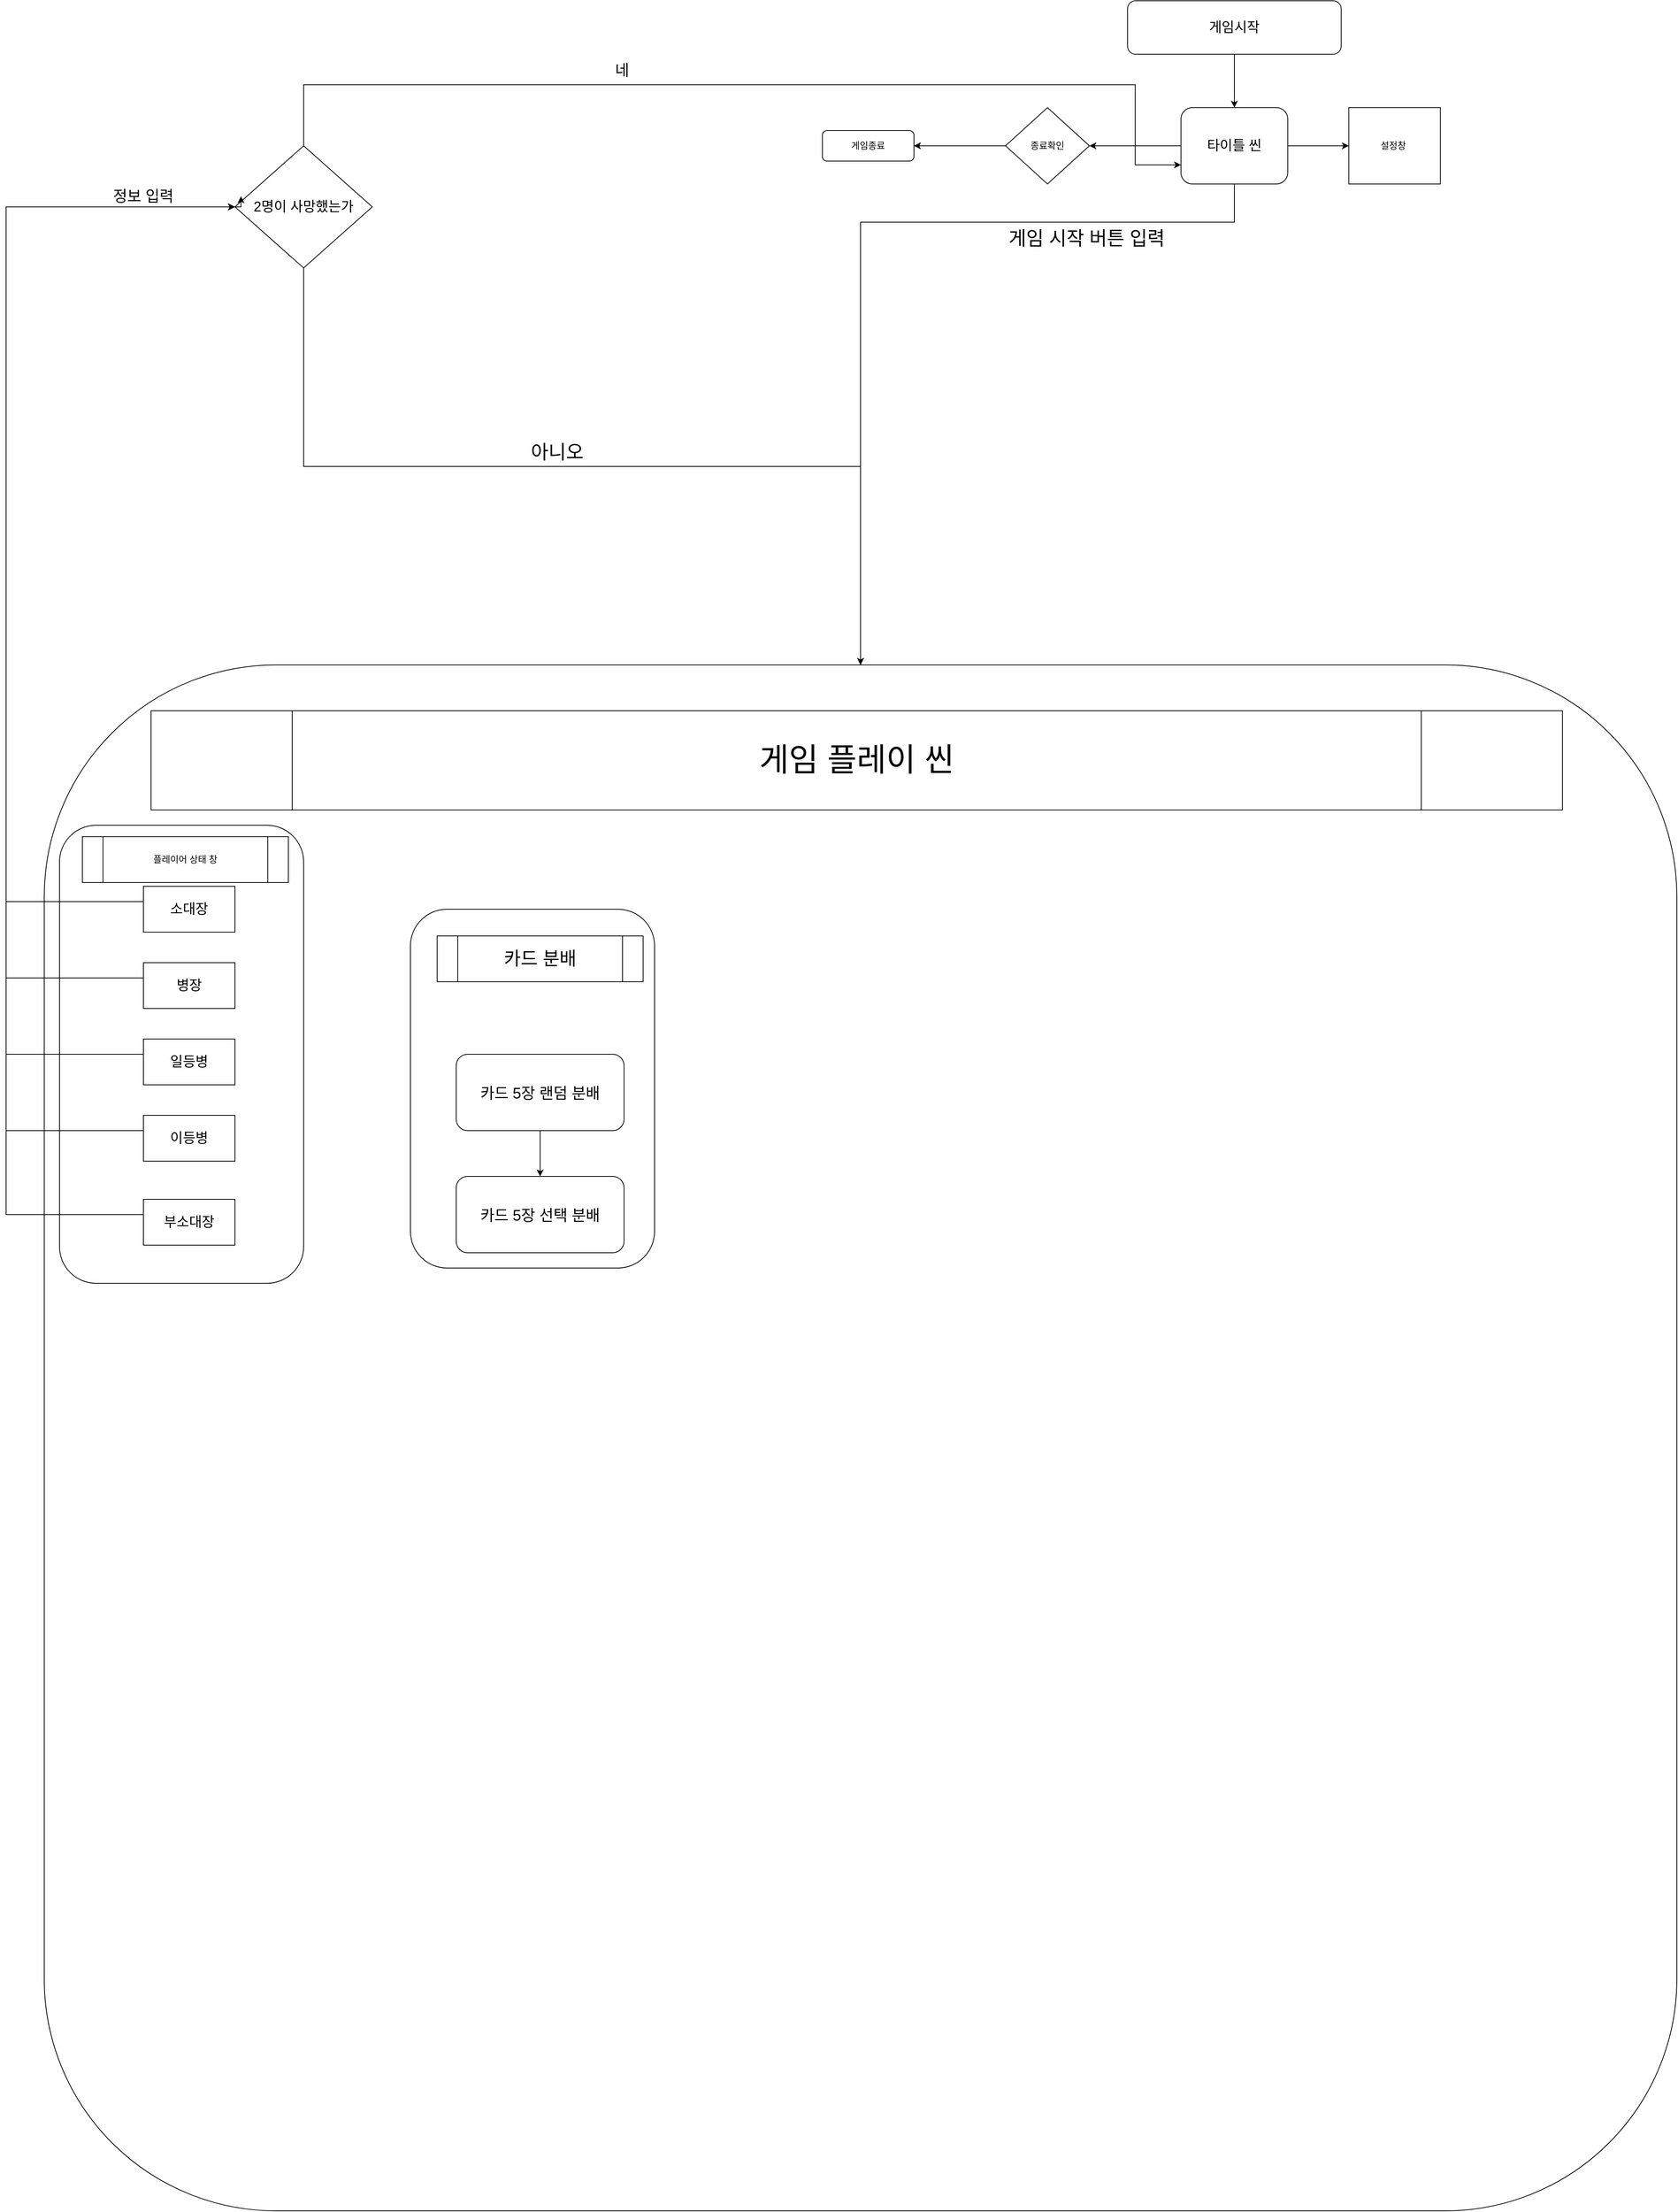<mxfile version="14.2.2" type="github">
  <diagram id="C5RBs43oDa-KdzZeNtuy" name="Page-1">
    <mxGraphModel dx="5209" dy="1985" grid="1" gridSize="10" guides="1" tooltips="1" connect="1" arrows="1" fold="1" page="1" pageScale="1" pageWidth="827" pageHeight="1169" math="0" shadow="0">
      <root>
        <mxCell id="WIyWlLk6GJQsqaUBKTNV-0" />
        <mxCell id="WIyWlLk6GJQsqaUBKTNV-1" parent="WIyWlLk6GJQsqaUBKTNV-0" />
        <mxCell id="hDGFuwB_ujLr0kbVoJyx-7" value="" style="rounded=1;whiteSpace=wrap;html=1;fontSize=12;glass=0;strokeWidth=1;shadow=0;" vertex="1" parent="WIyWlLk6GJQsqaUBKTNV-1">
          <mxGeometry x="-1350" y="880" width="2140" height="2025" as="geometry" />
        </mxCell>
        <mxCell id="hDGFuwB_ujLr0kbVoJyx-13" style="edgeStyle=orthogonalEdgeStyle;rounded=0;orthogonalLoop=1;jettySize=auto;html=1;entryX=0.5;entryY=0;entryDx=0;entryDy=0;strokeColor=#000000;" edge="1" parent="WIyWlLk6GJQsqaUBKTNV-1" source="WIyWlLk6GJQsqaUBKTNV-3" target="hDGFuwB_ujLr0kbVoJyx-7">
          <mxGeometry relative="1" as="geometry">
            <Array as="points">
              <mxPoint x="210" y="300" />
              <mxPoint x="-280" y="300" />
            </Array>
          </mxGeometry>
        </mxCell>
        <mxCell id="WIyWlLk6GJQsqaUBKTNV-3" value="&lt;font style=&quot;font-size: 18px&quot;&gt;타이틀 씬&lt;/font&gt;" style="rounded=1;whiteSpace=wrap;html=1;fontSize=12;glass=0;strokeWidth=1;shadow=0;" parent="WIyWlLk6GJQsqaUBKTNV-1" vertex="1">
          <mxGeometry x="140" y="150" width="140" height="100" as="geometry" />
        </mxCell>
        <mxCell id="hDGFuwB_ujLr0kbVoJyx-1" style="edgeStyle=orthogonalEdgeStyle;rounded=0;orthogonalLoop=1;jettySize=auto;html=1;entryX=0.5;entryY=0;entryDx=0;entryDy=0;" edge="1" parent="WIyWlLk6GJQsqaUBKTNV-1" source="hDGFuwB_ujLr0kbVoJyx-0" target="WIyWlLk6GJQsqaUBKTNV-3">
          <mxGeometry relative="1" as="geometry" />
        </mxCell>
        <mxCell id="hDGFuwB_ujLr0kbVoJyx-0" value="&lt;font style=&quot;font-size: 18px&quot;&gt;게임시작&lt;/font&gt;" style="rounded=1;whiteSpace=wrap;html=1;" vertex="1" parent="WIyWlLk6GJQsqaUBKTNV-1">
          <mxGeometry x="70" y="10" width="280" height="70" as="geometry" />
        </mxCell>
        <mxCell id="hDGFuwB_ujLr0kbVoJyx-2" value="" style="endArrow=classic;html=1;strokeColor=#000000;exitX=0;exitY=0.5;exitDx=0;exitDy=0;entryX=1;entryY=0.5;entryDx=0;entryDy=0;" edge="1" parent="WIyWlLk6GJQsqaUBKTNV-1" source="WIyWlLk6GJQsqaUBKTNV-3" target="hDGFuwB_ujLr0kbVoJyx-5">
          <mxGeometry width="50" height="50" relative="1" as="geometry">
            <mxPoint x="130" y="200" as="sourcePoint" />
            <mxPoint x="10" y="200" as="targetPoint" />
          </mxGeometry>
        </mxCell>
        <mxCell id="hDGFuwB_ujLr0kbVoJyx-3" value="게임종료" style="rounded=1;whiteSpace=wrap;html=1;" vertex="1" parent="WIyWlLk6GJQsqaUBKTNV-1">
          <mxGeometry x="-330" y="180" width="120" height="40" as="geometry" />
        </mxCell>
        <mxCell id="hDGFuwB_ujLr0kbVoJyx-6" style="edgeStyle=orthogonalEdgeStyle;rounded=0;orthogonalLoop=1;jettySize=auto;html=1;strokeColor=#000000;" edge="1" parent="WIyWlLk6GJQsqaUBKTNV-1" source="hDGFuwB_ujLr0kbVoJyx-5">
          <mxGeometry relative="1" as="geometry">
            <mxPoint x="-210" y="200" as="targetPoint" />
            <Array as="points">
              <mxPoint x="-190" y="200" />
              <mxPoint x="-190" y="200" />
            </Array>
          </mxGeometry>
        </mxCell>
        <mxCell id="hDGFuwB_ujLr0kbVoJyx-5" value="종료확인" style="rhombus;whiteSpace=wrap;html=1;" vertex="1" parent="WIyWlLk6GJQsqaUBKTNV-1">
          <mxGeometry x="-90" y="150" width="110" height="100" as="geometry" />
        </mxCell>
        <mxCell id="hDGFuwB_ujLr0kbVoJyx-9" value="" style="endArrow=classic;html=1;strokeColor=#000000;exitX=1;exitY=0.5;exitDx=0;exitDy=0;entryX=0;entryY=0.5;entryDx=0;entryDy=0;" edge="1" parent="WIyWlLk6GJQsqaUBKTNV-1" source="WIyWlLk6GJQsqaUBKTNV-3">
          <mxGeometry width="50" height="50" relative="1" as="geometry">
            <mxPoint x="300" y="240" as="sourcePoint" />
            <mxPoint x="360" y="200" as="targetPoint" />
          </mxGeometry>
        </mxCell>
        <mxCell id="hDGFuwB_ujLr0kbVoJyx-10" value="설정창&amp;nbsp;" style="rounded=0;whiteSpace=wrap;html=1;" vertex="1" parent="WIyWlLk6GJQsqaUBKTNV-1">
          <mxGeometry x="360" y="150" width="120" height="100" as="geometry" />
        </mxCell>
        <mxCell id="hDGFuwB_ujLr0kbVoJyx-79" style="edgeStyle=orthogonalEdgeStyle;rounded=0;orthogonalLoop=1;jettySize=auto;html=1;entryX=0;entryY=0.75;entryDx=0;entryDy=0;strokeColor=#000000;" edge="1" parent="WIyWlLk6GJQsqaUBKTNV-1" source="hDGFuwB_ujLr0kbVoJyx-26" target="WIyWlLk6GJQsqaUBKTNV-3">
          <mxGeometry relative="1" as="geometry">
            <Array as="points">
              <mxPoint x="-1010" y="120" />
              <mxPoint x="80" y="120" />
              <mxPoint x="80" y="225" />
            </Array>
          </mxGeometry>
        </mxCell>
        <mxCell id="hDGFuwB_ujLr0kbVoJyx-82" style="edgeStyle=orthogonalEdgeStyle;rounded=0;orthogonalLoop=1;jettySize=auto;html=1;entryX=0.5;entryY=0;entryDx=0;entryDy=0;strokeColor=#000000;" edge="1" parent="WIyWlLk6GJQsqaUBKTNV-1" source="hDGFuwB_ujLr0kbVoJyx-26" target="hDGFuwB_ujLr0kbVoJyx-7">
          <mxGeometry relative="1" as="geometry" />
        </mxCell>
        <mxCell id="hDGFuwB_ujLr0kbVoJyx-26" value="&lt;font style=&quot;font-size: 18px&quot;&gt;2명이 사망했는가&lt;/font&gt;" style="rhombus;whiteSpace=wrap;html=1;" vertex="1" parent="WIyWlLk6GJQsqaUBKTNV-1">
          <mxGeometry x="-1100" y="200" width="180" height="160" as="geometry" />
        </mxCell>
        <mxCell id="hDGFuwB_ujLr0kbVoJyx-37" value="&lt;font style=&quot;font-size: 20px&quot;&gt;정보 입력&lt;/font&gt;" style="text;html=1;strokeColor=none;fillColor=none;align=center;verticalAlign=middle;whiteSpace=wrap;rounded=0;" vertex="1" parent="WIyWlLk6GJQsqaUBKTNV-1">
          <mxGeometry x="-1290" y="240" width="140" height="50" as="geometry" />
        </mxCell>
        <mxCell id="hDGFuwB_ujLr0kbVoJyx-41" value="&lt;font style=&quot;font-size: 25px&quot;&gt;게임 시작 버튼 입력&amp;nbsp;&lt;/font&gt;" style="text;html=1;strokeColor=none;fillColor=none;align=center;verticalAlign=middle;whiteSpace=wrap;rounded=0;" vertex="1" parent="WIyWlLk6GJQsqaUBKTNV-1">
          <mxGeometry x="-110" y="300" width="260" height="40" as="geometry" />
        </mxCell>
        <mxCell id="hDGFuwB_ujLr0kbVoJyx-51" value="" style="group" vertex="1" connectable="0" parent="WIyWlLk6GJQsqaUBKTNV-1">
          <mxGeometry x="-870" y="1200" width="530" height="530" as="geometry" />
        </mxCell>
        <mxCell id="hDGFuwB_ujLr0kbVoJyx-38" value="" style="rounded=1;whiteSpace=wrap;html=1;" vertex="1" parent="hDGFuwB_ujLr0kbVoJyx-51">
          <mxGeometry width="320" height="470" as="geometry" />
        </mxCell>
        <mxCell id="hDGFuwB_ujLr0kbVoJyx-40" value="&lt;span style=&quot;font-size: 24px&quot;&gt;카드 분배&lt;/span&gt;" style="shape=process;whiteSpace=wrap;html=1;backgroundOutline=1;" vertex="1" parent="hDGFuwB_ujLr0kbVoJyx-51">
          <mxGeometry x="35" y="35" width="270" height="60" as="geometry" />
        </mxCell>
        <mxCell id="hDGFuwB_ujLr0kbVoJyx-45" value="&lt;font style=&quot;font-size: 20px&quot;&gt;카드 5장 랜덤 분배&lt;/font&gt;" style="rounded=1;whiteSpace=wrap;html=1;" vertex="1" parent="hDGFuwB_ujLr0kbVoJyx-51">
          <mxGeometry x="60" y="190" width="220" height="100" as="geometry" />
        </mxCell>
        <mxCell id="hDGFuwB_ujLr0kbVoJyx-49" value="&lt;font style=&quot;font-size: 20px&quot;&gt;카드 5장 선택 분배&lt;/font&gt;" style="whiteSpace=wrap;html=1;rounded=1;" vertex="1" parent="hDGFuwB_ujLr0kbVoJyx-51">
          <mxGeometry x="60" y="350" width="220" height="100" as="geometry" />
        </mxCell>
        <mxCell id="hDGFuwB_ujLr0kbVoJyx-50" value="" style="edgeStyle=orthogonalEdgeStyle;rounded=0;orthogonalLoop=1;jettySize=auto;html=1;strokeColor=#000000;" edge="1" parent="hDGFuwB_ujLr0kbVoJyx-51" source="hDGFuwB_ujLr0kbVoJyx-45" target="hDGFuwB_ujLr0kbVoJyx-49">
          <mxGeometry relative="1" as="geometry" />
        </mxCell>
        <mxCell id="hDGFuwB_ujLr0kbVoJyx-64" value="" style="group" vertex="1" connectable="0" parent="WIyWlLk6GJQsqaUBKTNV-1">
          <mxGeometry x="-1330" y="1090" width="320" height="600" as="geometry" />
        </mxCell>
        <mxCell id="hDGFuwB_ujLr0kbVoJyx-46" value="" style="rounded=1;whiteSpace=wrap;html=1;" vertex="1" parent="hDGFuwB_ujLr0kbVoJyx-64">
          <mxGeometry width="320" height="600" as="geometry" />
        </mxCell>
        <mxCell id="hDGFuwB_ujLr0kbVoJyx-55" value="&lt;font style=&quot;font-size: 18px&quot;&gt;이등병&lt;/font&gt;" style="rounded=0;whiteSpace=wrap;html=1;" vertex="1" parent="hDGFuwB_ujLr0kbVoJyx-64">
          <mxGeometry x="110" y="380" width="120" height="60" as="geometry" />
        </mxCell>
        <mxCell id="hDGFuwB_ujLr0kbVoJyx-56" value="&lt;font style=&quot;font-size: 18px&quot;&gt;일등병&lt;/font&gt;" style="rounded=0;whiteSpace=wrap;html=1;" vertex="1" parent="hDGFuwB_ujLr0kbVoJyx-64">
          <mxGeometry x="110" y="280" width="120" height="60" as="geometry" />
        </mxCell>
        <mxCell id="hDGFuwB_ujLr0kbVoJyx-57" value="&lt;font style=&quot;font-size: 18px&quot;&gt;병장&lt;/font&gt;" style="rounded=0;whiteSpace=wrap;html=1;" vertex="1" parent="hDGFuwB_ujLr0kbVoJyx-64">
          <mxGeometry x="110" y="180" width="120" height="60" as="geometry" />
        </mxCell>
        <mxCell id="hDGFuwB_ujLr0kbVoJyx-58" value="&lt;font style=&quot;font-size: 18px&quot;&gt;소대장&lt;/font&gt;" style="rounded=0;whiteSpace=wrap;html=1;" vertex="1" parent="hDGFuwB_ujLr0kbVoJyx-64">
          <mxGeometry x="110" y="80" width="120" height="60" as="geometry" />
        </mxCell>
        <mxCell id="hDGFuwB_ujLr0kbVoJyx-59" value="플레이어 상태 창" style="shape=process;whiteSpace=wrap;html=1;backgroundOutline=1;" vertex="1" parent="hDGFuwB_ujLr0kbVoJyx-64">
          <mxGeometry x="30" y="15" width="270" height="60" as="geometry" />
        </mxCell>
        <mxCell id="hDGFuwB_ujLr0kbVoJyx-60" value="&lt;font style=&quot;font-size: 18px&quot;&gt;부소대장&lt;/font&gt;" style="rounded=0;whiteSpace=wrap;html=1;" vertex="1" parent="hDGFuwB_ujLr0kbVoJyx-64">
          <mxGeometry x="110" y="490" width="120" height="60" as="geometry" />
        </mxCell>
        <mxCell id="hDGFuwB_ujLr0kbVoJyx-71" style="edgeStyle=orthogonalEdgeStyle;rounded=0;orthogonalLoop=1;jettySize=auto;html=1;strokeColor=#000000;" edge="1" parent="WIyWlLk6GJQsqaUBKTNV-1" source="hDGFuwB_ujLr0kbVoJyx-58">
          <mxGeometry relative="1" as="geometry">
            <mxPoint x="-1100" y="280" as="targetPoint" />
            <Array as="points">
              <mxPoint x="-1400" y="1190" />
              <mxPoint x="-1400" y="280" />
            </Array>
          </mxGeometry>
        </mxCell>
        <mxCell id="hDGFuwB_ujLr0kbVoJyx-72" style="edgeStyle=orthogonalEdgeStyle;rounded=0;orthogonalLoop=1;jettySize=auto;html=1;entryX=0;entryY=0.5;entryDx=0;entryDy=0;strokeColor=#000000;" edge="1" parent="WIyWlLk6GJQsqaUBKTNV-1" source="hDGFuwB_ujLr0kbVoJyx-57" target="hDGFuwB_ujLr0kbVoJyx-26">
          <mxGeometry relative="1" as="geometry">
            <Array as="points">
              <mxPoint x="-1400" y="1290" />
              <mxPoint x="-1400" y="280" />
            </Array>
          </mxGeometry>
        </mxCell>
        <mxCell id="hDGFuwB_ujLr0kbVoJyx-75" style="edgeStyle=orthogonalEdgeStyle;rounded=0;orthogonalLoop=1;jettySize=auto;html=1;entryX=0;entryY=0.5;entryDx=0;entryDy=0;strokeColor=#000000;" edge="1" parent="WIyWlLk6GJQsqaUBKTNV-1" source="hDGFuwB_ujLr0kbVoJyx-56" target="hDGFuwB_ujLr0kbVoJyx-26">
          <mxGeometry relative="1" as="geometry">
            <Array as="points">
              <mxPoint x="-1400" y="1390" />
              <mxPoint x="-1400" y="280" />
            </Array>
          </mxGeometry>
        </mxCell>
        <mxCell id="hDGFuwB_ujLr0kbVoJyx-76" style="edgeStyle=orthogonalEdgeStyle;rounded=0;orthogonalLoop=1;jettySize=auto;html=1;entryX=0;entryY=0.5;entryDx=0;entryDy=0;strokeColor=#000000;" edge="1" parent="WIyWlLk6GJQsqaUBKTNV-1" source="hDGFuwB_ujLr0kbVoJyx-55" target="hDGFuwB_ujLr0kbVoJyx-26">
          <mxGeometry relative="1" as="geometry">
            <Array as="points">
              <mxPoint x="-1400" y="1490" />
              <mxPoint x="-1400" y="280" />
            </Array>
          </mxGeometry>
        </mxCell>
        <mxCell id="hDGFuwB_ujLr0kbVoJyx-77" style="edgeStyle=orthogonalEdgeStyle;rounded=0;orthogonalLoop=1;jettySize=auto;html=1;entryX=0.044;entryY=0.413;entryDx=0;entryDy=0;entryPerimeter=0;strokeColor=#000000;" edge="1" parent="WIyWlLk6GJQsqaUBKTNV-1" source="hDGFuwB_ujLr0kbVoJyx-60" target="hDGFuwB_ujLr0kbVoJyx-26">
          <mxGeometry relative="1" as="geometry">
            <Array as="points">
              <mxPoint x="-1400" y="1600" />
              <mxPoint x="-1400" y="280" />
              <mxPoint x="-1092" y="280" />
            </Array>
          </mxGeometry>
        </mxCell>
        <mxCell id="hDGFuwB_ujLr0kbVoJyx-80" value="&lt;font style=&quot;font-size: 20px&quot;&gt;네&lt;/font&gt;" style="text;html=1;strokeColor=none;fillColor=none;align=center;verticalAlign=middle;whiteSpace=wrap;rounded=0;" vertex="1" parent="WIyWlLk6GJQsqaUBKTNV-1">
          <mxGeometry x="-655" y="90" width="125" height="20" as="geometry" />
        </mxCell>
        <mxCell id="hDGFuwB_ujLr0kbVoJyx-83" value="&lt;font style=&quot;font-size: 25px&quot;&gt;아니오&lt;/font&gt;" style="text;html=1;strokeColor=none;fillColor=none;align=center;verticalAlign=middle;whiteSpace=wrap;rounded=0;" vertex="1" parent="WIyWlLk6GJQsqaUBKTNV-1">
          <mxGeometry x="-740" y="590" width="125" height="20" as="geometry" />
        </mxCell>
        <mxCell id="hDGFuwB_ujLr0kbVoJyx-84" value="&lt;font style=&quot;font-size: 42px&quot;&gt;게임 플레이 씬&lt;/font&gt;" style="shape=process;whiteSpace=wrap;html=1;backgroundOutline=1;" vertex="1" parent="WIyWlLk6GJQsqaUBKTNV-1">
          <mxGeometry x="-1210" y="940" width="1850" height="130" as="geometry" />
        </mxCell>
      </root>
    </mxGraphModel>
  </diagram>
</mxfile>
